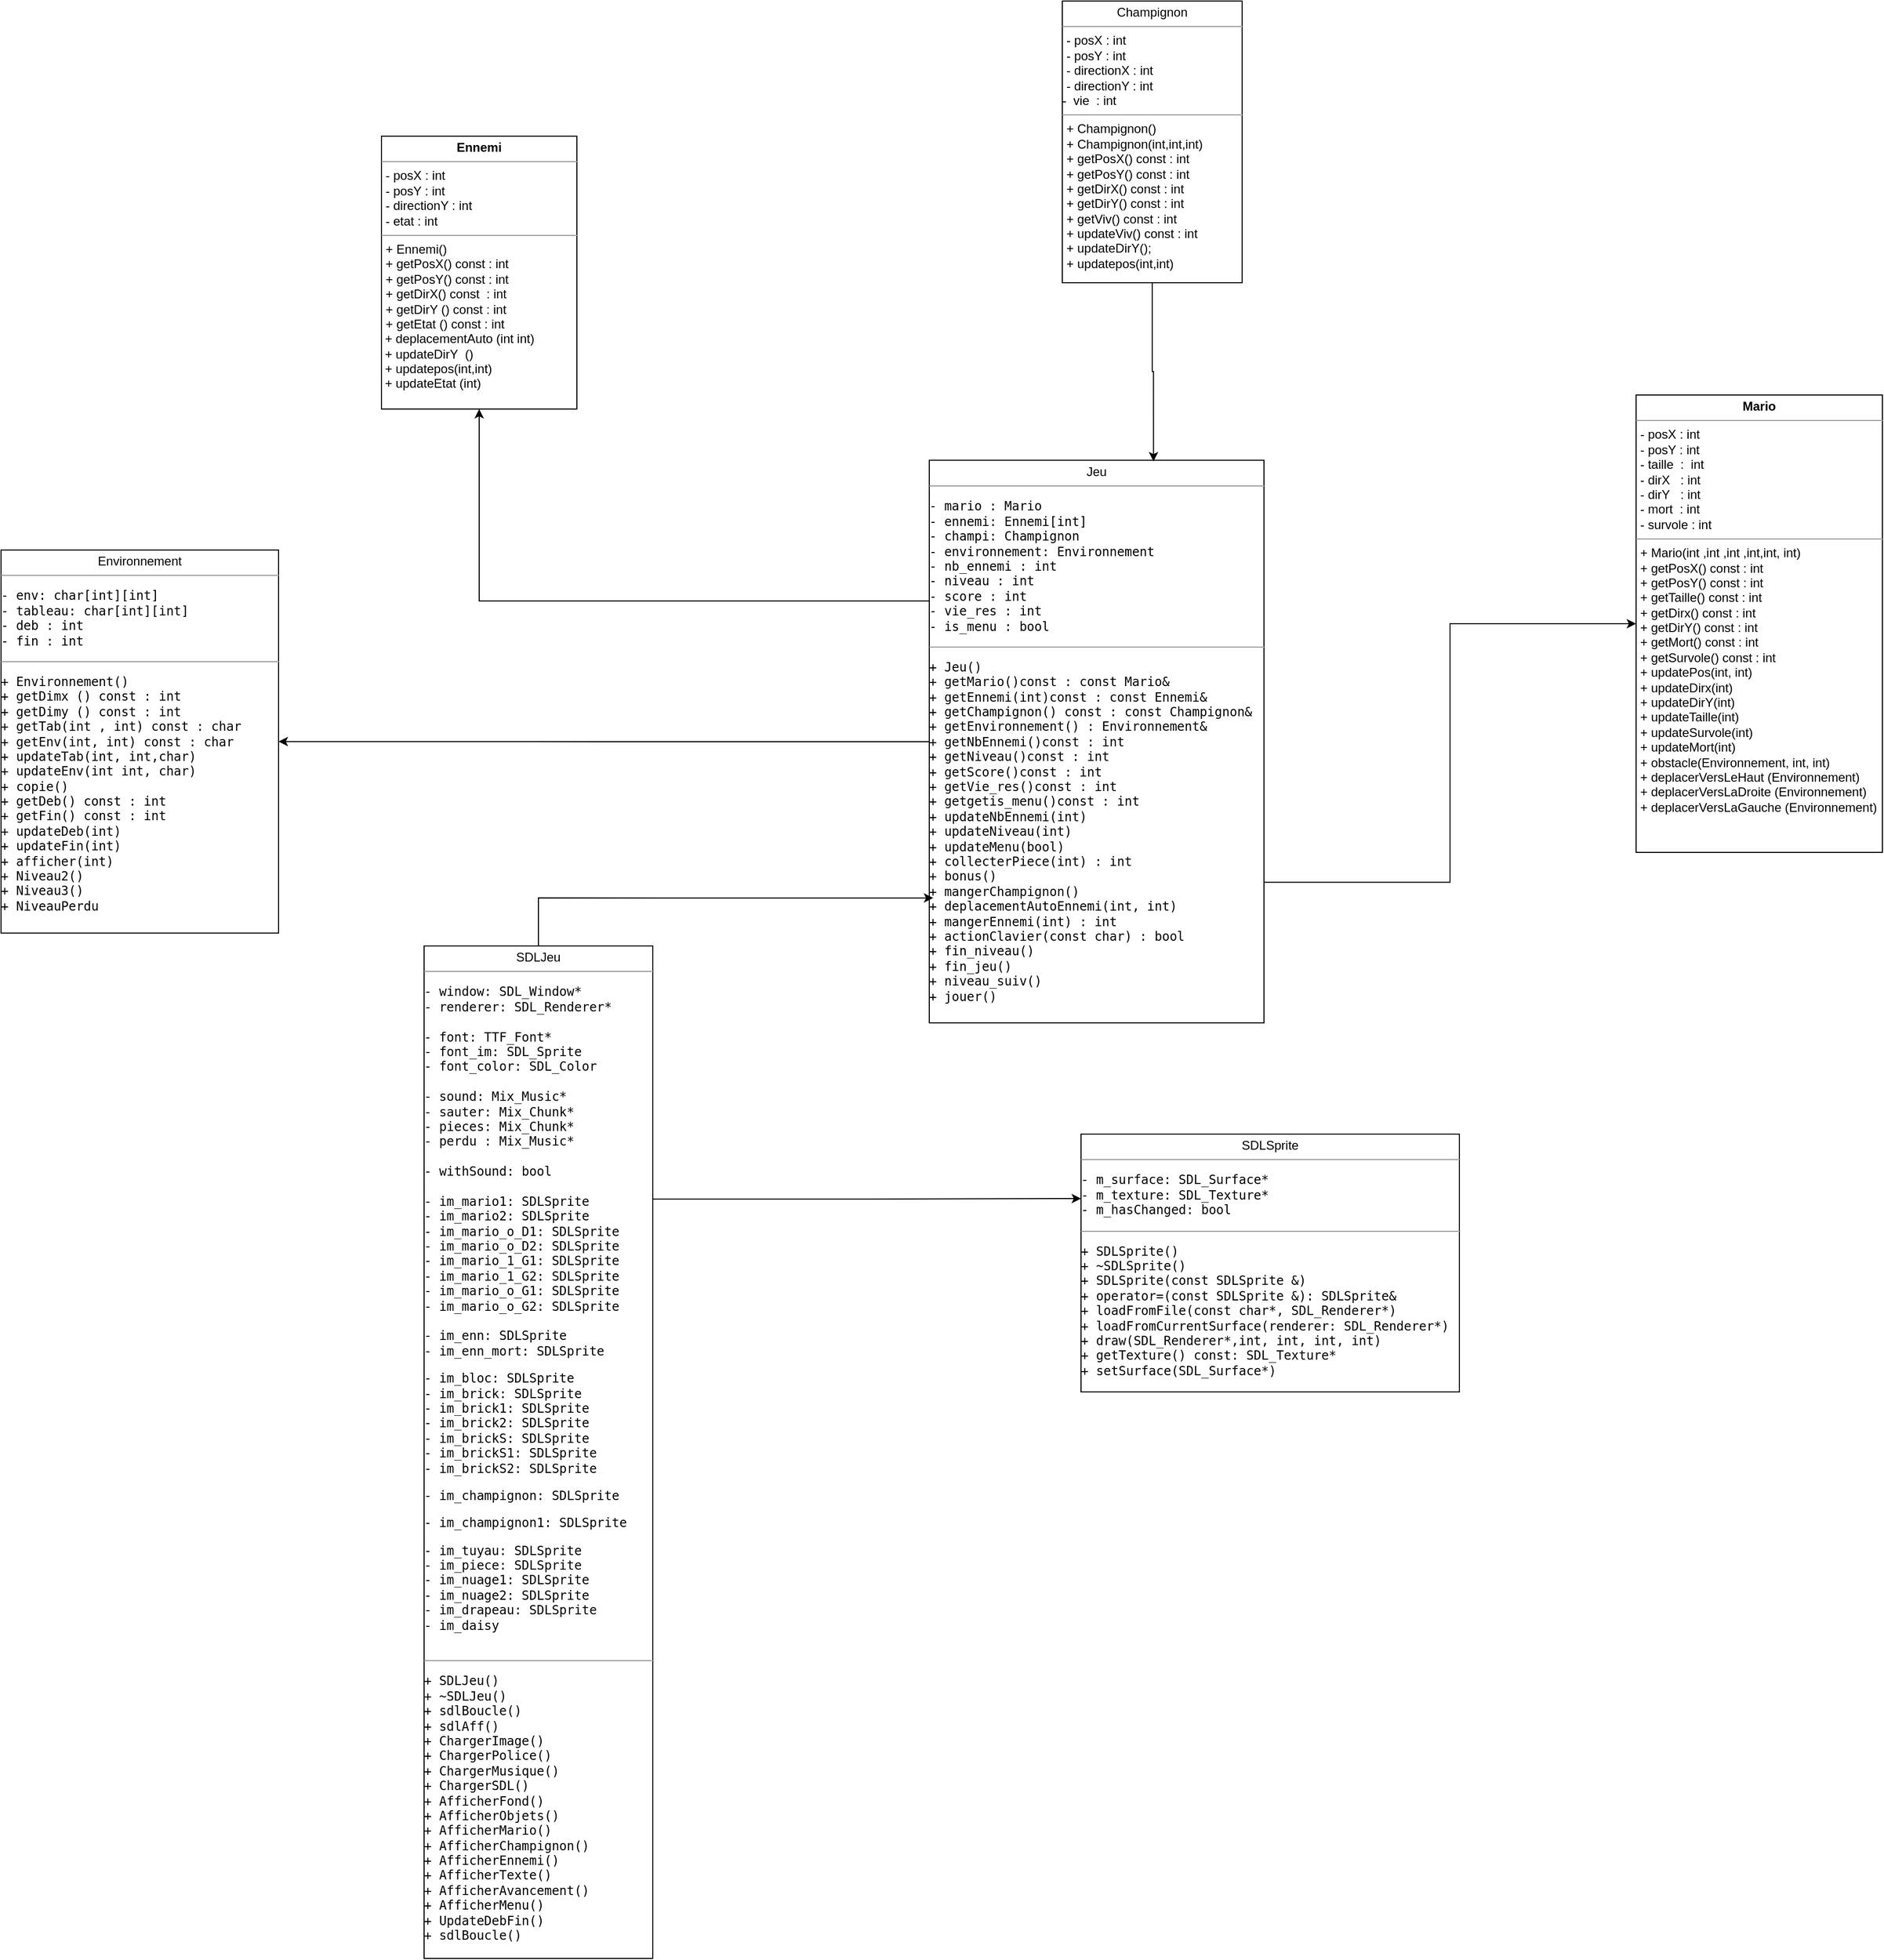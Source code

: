 <mxfile version="24.2.5" type="github">
  <diagram name="Page-1" id="KJJd6r-f0ampEKgg8GXa">
    <mxGraphModel dx="1817" dy="1783" grid="0" gridSize="10" guides="1" tooltips="1" connect="1" arrows="1" fold="1" page="0" pageScale="1" pageWidth="827" pageHeight="1169" math="0" shadow="0">
      <root>
        <mxCell id="0" />
        <mxCell id="1" parent="0" />
        <mxCell id="zBv2svlLthEIitjvXYNv-2" value="&lt;p style=&quot;margin:0px;margin-top:4px;text-align:center;&quot;&gt;&lt;b&gt;Mario&lt;/b&gt;&lt;/p&gt;&lt;hr size=&quot;1&quot;&gt;&lt;p style=&quot;margin:0px;margin-left:4px;&quot;&gt;- posX : int&lt;/p&gt;&lt;p style=&quot;margin:0px;margin-left:4px;&quot;&gt;- posY : int&lt;/p&gt;&lt;p style=&quot;margin:0px;margin-left:4px;&quot;&gt;- taille&amp;nbsp; :&amp;nbsp; int&lt;/p&gt;&lt;p style=&quot;margin:0px;margin-left:4px;&quot;&gt;- dirX&amp;nbsp;&amp;nbsp; : int &lt;br&gt;&lt;/p&gt;&lt;p style=&quot;margin:0px;margin-left:4px;&quot;&gt;- dirY&amp;nbsp;&amp;nbsp; : int &lt;br&gt;&lt;/p&gt;&lt;p style=&quot;margin:0px;margin-left:4px;&quot;&gt;- mort&amp;nbsp; : int &lt;br&gt;&lt;/p&gt;&lt;p style=&quot;margin:0px;margin-left:4px;&quot;&gt;- survole : int&lt;br&gt;&lt;/p&gt;&lt;hr size=&quot;1&quot;&gt;&lt;p style=&quot;margin:0px;margin-left:4px;&quot;&gt;+ Mario(int ,int ,int ,int,int, int)&lt;/p&gt;&lt;p style=&quot;margin:0px;margin-left:4px;&quot;&gt;+ getPosX() const : int&lt;/p&gt;&lt;p style=&quot;margin:0px;margin-left:4px;&quot;&gt;+ getPosY() const : int&lt;/p&gt;&lt;p style=&quot;margin:0px;margin-left:4px;&quot;&gt;+ getTaille() const : int&lt;br&gt;&lt;/p&gt;&lt;p style=&quot;margin:0px;margin-left:4px;&quot;&gt;+ getDirx() const : int &lt;br&gt;&lt;/p&gt;&lt;p style=&quot;margin:0px;margin-left:4px;&quot;&gt;+ getDirY() const : int &lt;br&gt;&lt;/p&gt;&lt;p style=&quot;margin:0px;margin-left:4px;&quot;&gt;&lt;span style=&quot;-webkit-text-size-adjust: auto;&quot;&gt;+ getMort() const : int&lt;/span&gt;&lt;/p&gt;&lt;p style=&quot;margin:0px;margin-left:4px;&quot;&gt;&lt;span style=&quot;-webkit-text-size-adjust: auto;&quot;&gt;+ getSurvole() const : int&lt;/span&gt;&lt;/p&gt;&lt;p style=&quot;margin:0px;margin-left:4px;&quot;&gt;&lt;span style=&quot;-webkit-text-size-adjust: auto;&quot;&gt;+ updatePos(int, int)&lt;/span&gt;&lt;/p&gt;&lt;p style=&quot;margin:0px;margin-left:4px;&quot;&gt;&lt;span style=&quot;-webkit-text-size-adjust: auto;&quot;&gt;+ updateDirx(int)&lt;br&gt;&lt;/span&gt;&lt;/p&gt;&lt;p style=&quot;margin:0px;margin-left:4px;&quot;&gt;+ updateDirY(int)&lt;/p&gt;&lt;p style=&quot;margin:0px;margin-left:4px;&quot;&gt;&lt;/p&gt;&lt;p style=&quot;margin:0px;margin-left:4px;&quot;&gt;&lt;span style=&quot;-webkit-text-size-adjust: auto;&quot;&gt;+ updateTaille(int)&lt;br&gt;&lt;/span&gt;&lt;/p&gt;&lt;p style=&quot;margin:0px;margin-left:4px;&quot;&gt;&lt;span style=&quot;-webkit-text-size-adjust: auto;&quot;&gt;+ updateSurvole(int)&lt;br&gt;&lt;/span&gt;&lt;/p&gt;&lt;p style=&quot;margin:0px;margin-left:4px;&quot;&gt;+ updateMort(int)&lt;/p&gt;&lt;p style=&quot;margin:0px;margin-left:4px;&quot;&gt;+ obstacle(Environnement, int, int)&lt;br&gt;&lt;/p&gt;&lt;p style=&quot;margin:0px;margin-left:4px;&quot;&gt;&lt;span style=&quot;-webkit-text-size-adjust: auto;&quot;&gt;+ deplacerVersLeHaut (Environnement)&lt;br&gt;&lt;/span&gt;&lt;/p&gt;&lt;p style=&quot;margin:0px;margin-left:4px;&quot;&gt;&lt;span style=&quot;-webkit-text-size-adjust: auto;&quot;&gt;+ deplacerVersLaDroite (Environnement)&lt;/span&gt;&lt;/p&gt;&lt;p style=&quot;margin:0px;margin-left:4px;&quot;&gt;&lt;span style=&quot;-webkit-text-size-adjust: auto;&quot;&gt;+ deplacerVersLaGauche (Environnement)&lt;br&gt;&lt;/span&gt;&lt;/p&gt;&lt;br&gt;&lt;p style=&quot;margin:0px;margin-left:4px;&quot;&gt;&lt;br&gt;&lt;/p&gt;&lt;p style=&quot;margin:0px;margin-left:4px;&quot;&gt;&lt;br&gt;&lt;/p&gt;" style="verticalAlign=top;align=left;overflow=fill;html=1;whiteSpace=wrap;" parent="1" vertex="1">
          <mxGeometry x="1510" y="122" width="237" height="440" as="geometry" />
        </mxCell>
        <mxCell id="zBv2svlLthEIitjvXYNv-3" value="&lt;p style=&quot;margin:0px;margin-top:4px;text-align:center;&quot;&gt;&lt;b&gt;Ennemi&lt;/b&gt;&lt;/p&gt;&lt;hr size=&quot;1&quot;&gt;&lt;p style=&quot;margin:0px;margin-left:4px;&quot;&gt;- posX : int &lt;br&gt;&lt;/p&gt;&lt;p style=&quot;margin:0px;margin-left:4px;&quot;&gt;- posY : int &lt;br&gt;&lt;/p&gt;&lt;p style=&quot;margin:0px;margin-left:4px;&quot;&gt;- directionY : int&lt;/p&gt;&lt;p style=&quot;margin:0px;margin-left:4px;&quot;&gt;- etat : int&lt;br&gt;&lt;/p&gt;&lt;hr size=&quot;1&quot;&gt;&lt;p style=&quot;margin:0px;margin-left:4px;&quot;&gt;+ Ennemi()&lt;/p&gt;&lt;p style=&quot;margin:0px;margin-left:4px;&quot;&gt;+ getPosX() const : int&lt;/p&gt;&lt;p style=&quot;margin:0px;margin-left:4px;&quot;&gt;+ getPosY() const : int&lt;/p&gt;&lt;p style=&quot;margin:0px;margin-left:4px;&quot;&gt;+ getDirX() const&amp;nbsp; : int&lt;/p&gt;&lt;p style=&quot;margin:0px;margin-left:4px;&quot;&gt;+ getDirY () const : int &lt;br&gt;&lt;/p&gt;&lt;p style=&quot;margin:0px;margin-left:4px;&quot;&gt;+ getEtat () const : int&lt;/p&gt;&lt;div&gt;&amp;nbsp;+ deplacementAuto (int int)&lt;/div&gt;&lt;div&gt;&amp;nbsp;+ updateDirY&amp;nbsp; ()&lt;/div&gt;&lt;div&gt;&amp;nbsp;+ updatepos(int,int)&lt;/div&gt;&lt;div&gt;&amp;nbsp;+ updateEtat (int)&lt;br&gt;&lt;/div&gt;&lt;p style=&quot;margin:0px;margin-left:4px;&quot;&gt;&lt;br&gt;&lt;/p&gt;" style="verticalAlign=top;align=left;overflow=fill;html=1;whiteSpace=wrap;" parent="1" vertex="1">
          <mxGeometry x="303" y="-127" width="188" height="262.5" as="geometry" />
        </mxCell>
        <mxCell id="zBv2svlLthEIitjvXYNv-16" value="&lt;p style=&quot;margin:0px;margin-top:4px;text-align:center;&quot;&gt;Champignon&lt;br&gt;&lt;/p&gt;&lt;hr size=&quot;1&quot;&gt;&lt;p style=&quot;margin:0px;margin-left:4px;&quot;&gt;- posX : int &lt;br&gt;&lt;/p&gt;&lt;p style=&quot;margin:0px;margin-left:4px;&quot;&gt;- posY : int&amp;nbsp;&lt;/p&gt;&lt;p style=&quot;margin:0px;margin-left:4px;&quot;&gt;- directionX : int&lt;/p&gt;&lt;p style=&quot;margin:0px;margin-left:4px;&quot;&gt;- directionY : int&lt;/p&gt;-&amp;nbsp; vie&amp;nbsp; : int&lt;p style=&quot;margin:0px;margin-left:4px;&quot;&gt;&lt;/p&gt;&lt;hr size=&quot;1&quot;&gt;&lt;p style=&quot;margin:0px;margin-left:4px;&quot;&gt;+ Champignon()&lt;/p&gt;&lt;p style=&quot;margin:0px;margin-left:4px;&quot;&gt;+ Champignon(int,int,int)&lt;/p&gt;&lt;p style=&quot;margin:0px;margin-left:4px;&quot;&gt;+ getPosX() const : int&lt;/p&gt;&lt;p style=&quot;margin:0px;margin-left:4px;&quot;&gt;+ getPosY() const : int &lt;br&gt;&lt;/p&gt;&lt;p style=&quot;margin:0px;margin-left:4px;&quot;&gt;+ getDirX() const : int&lt;/p&gt;&lt;p style=&quot;margin:0px;margin-left:4px;&quot;&gt;+ getDirY() const : int &lt;br&gt;&lt;/p&gt;&lt;p style=&quot;margin:0px;margin-left:4px;&quot;&gt;+ getViv() const : int&lt;/p&gt;&lt;p style=&quot;margin:0px;margin-left:4px;&quot;&gt;+ updateViv() const : int&lt;/p&gt;&lt;p style=&quot;margin:0px;margin-left:4px;&quot;&gt;+ updateDirY();&lt;/p&gt;&lt;p style=&quot;margin:0px;margin-left:4px;&quot;&gt;+ updatepos(int,int)&lt;br&gt;&lt;/p&gt;&lt;p style=&quot;margin:0px;margin-left:4px;&quot;&gt;&lt;br&gt;&lt;/p&gt;" style="verticalAlign=top;align=left;overflow=fill;html=1;whiteSpace=wrap;movable=1;resizable=1;rotatable=1;deletable=1;editable=1;locked=0;connectable=1;" parent="1" vertex="1">
          <mxGeometry x="958" y="-257" width="173" height="271" as="geometry" />
        </mxCell>
        <mxCell id="zBv2svlLthEIitjvXYNv-20" value="&lt;p style=&quot;margin:0px;margin-top:4px;text-align:center;&quot;&gt;Environnement&lt;br&gt;&lt;/p&gt;&lt;hr size=&quot;1&quot;&gt;&lt;p style=&quot;margin:0px;margin-left:4px;&quot;&gt;&lt;/p&gt;&lt;pre style=&quot;-webkit-text-size-adjust: auto;&quot;&gt;&lt;code class=&quot;!whitespace-pre hljs language-markdown&quot;&gt;&lt;pre&gt;&lt;code class=&quot;!whitespace-pre hljs language-markdown&quot;&gt;- env: char[int][int]&lt;br&gt;- tableau: char[int][int]&lt;br&gt;- deb : int&lt;br&gt;- fin : int&lt;br&gt;&lt;/code&gt;&lt;/pre&gt;&lt;/code&gt;&lt;/pre&gt;&lt;hr size=&quot;1&quot;&gt;&lt;pre style=&quot;-webkit-text-size-adjust: auto;&quot;&gt;&lt;code class=&quot;!whitespace-pre hljs language-markdown&quot;&gt;&lt;pre&gt;&lt;code class=&quot;!whitespace-pre hljs language-markdown&quot;&gt;+ Environnement()&lt;br&gt;+ getDimx () const : int&lt;br&gt;+ getDimy () const : int  &lt;br&gt;+ getTab(int , int) const : char&lt;br&gt;+ getEnv(int, int) const : char&lt;br&gt;+ updateTab(int, int,char) &lt;br&gt;+ updateEnv(int int, char)&lt;br&gt;+ copie()&lt;br&gt;+ getDeb() const : int&lt;br&gt;+ getFin() const : int&lt;br&gt;+ updateDeb(int)&lt;br&gt;+ updateFin(int)&lt;br&gt;+ afficher(int)&lt;br&gt;+ Niveau2()&lt;br&gt;+ Niveau3()&lt;br&gt;+ NiveauPerdu&lt;br&gt;&lt;/code&gt;&lt;/pre&gt;&lt;/code&gt;&lt;br&gt;&lt;/pre&gt;" style="verticalAlign=top;align=left;overflow=fill;html=1;whiteSpace=wrap;movable=1;resizable=1;rotatable=1;deletable=1;editable=1;locked=0;connectable=1;" parent="1" vertex="1">
          <mxGeometry x="-63" y="271.13" width="267" height="368.5" as="geometry" />
        </mxCell>
        <mxCell id="YrsYOrnD6e3rv8pSUdm8-2" style="edgeStyle=orthogonalEdgeStyle;rounded=0;orthogonalLoop=1;jettySize=auto;html=1;entryX=1;entryY=0.5;entryDx=0;entryDy=0;" parent="1" source="zBv2svlLthEIitjvXYNv-19" target="zBv2svlLthEIitjvXYNv-20" edge="1">
          <mxGeometry relative="1" as="geometry" />
        </mxCell>
        <mxCell id="YrsYOrnD6e3rv8pSUdm8-9" style="edgeStyle=orthogonalEdgeStyle;rounded=0;orthogonalLoop=1;jettySize=auto;html=1;exitX=0;exitY=0.25;exitDx=0;exitDy=0;" parent="1" source="zBv2svlLthEIitjvXYNv-19" target="zBv2svlLthEIitjvXYNv-3" edge="1">
          <mxGeometry relative="1" as="geometry">
            <mxPoint x="537" y="133.333" as="targetPoint" />
          </mxGeometry>
        </mxCell>
        <mxCell id="YrsYOrnD6e3rv8pSUdm8-11" style="edgeStyle=orthogonalEdgeStyle;rounded=0;orthogonalLoop=1;jettySize=auto;html=1;exitX=1;exitY=0.75;exitDx=0;exitDy=0;entryX=0;entryY=0.5;entryDx=0;entryDy=0;" parent="1" source="zBv2svlLthEIitjvXYNv-19" target="zBv2svlLthEIitjvXYNv-2" edge="1">
          <mxGeometry relative="1" as="geometry" />
        </mxCell>
        <mxCell id="zBv2svlLthEIitjvXYNv-19" value="&lt;p style=&quot;margin:0px;margin-top:4px;text-align:center;&quot;&gt;Jeu&lt;/p&gt;&lt;hr size=&quot;1&quot;&gt;&lt;p style=&quot;margin:0px;margin-left:4px;&quot;&gt;&lt;/p&gt;&lt;pre style=&quot;-webkit-text-size-adjust: auto;&quot;&gt;&lt;code class=&quot;!whitespace-pre hljs language-markdown&quot;&gt;- mario : Mario &lt;br&gt;- ennemi: Ennemi[int] &lt;br&gt;- champi: Champignon&lt;br&gt;- environnement: Environnement&lt;br&gt;- nb_ennemi : int&lt;br&gt;- niveau : int&lt;br&gt;- score : int &lt;br&gt;- vie_res : int &lt;br&gt;- is_menu : bool &lt;br&gt;&lt;/code&gt;&lt;/pre&gt;&lt;hr size=&quot;1&quot;&gt;&lt;pre style=&quot;-webkit-text-size-adjust: auto;&quot;&gt;&lt;code class=&quot;!whitespace-pre hljs language-markdown&quot;&gt;+ Jeu()&lt;br&gt;+ getMario()const : const Mario&amp;amp;&lt;br&gt;+ getEnnemi(int)const : const Ennemi&amp;amp;&lt;br&gt;+ getChampignon() const : const Champignon&amp;amp;&lt;br&gt;+ getEnvironnement() : Environnement&amp;amp;&lt;br&gt;+ getNbEnnemi()const : int&lt;br&gt;+ getNiveau()const : int&lt;br&gt;+ getScore()const : int&lt;br&gt;+ getVie_res()const : int&lt;br&gt;+ getgetis_menu()const : int&lt;br&gt;+ updateNbEnnemi(int)&lt;br&gt;+ updateNiveau(int) &lt;/code&gt;&lt;br&gt;+ updateMenu(bool)&lt;br&gt;+ collecterPiece(int) : int&lt;br&gt;+ bonus()&lt;br&gt;+ mangerChampignon()&lt;br&gt;+ deplacementAutoEnnemi(int, int)&lt;br&gt;+ mangerEnnemi(int) : int&lt;br&gt;+ actionClavier(const char) : bool&lt;br&gt;+ fin_niveau()&lt;br&gt;+ fin_jeu()&lt;br&gt;+ niveau_suiv()&lt;br&gt;+ jouer() &lt;br&gt;&lt;br&gt;&lt;/pre&gt;" style="verticalAlign=top;align=left;overflow=fill;html=1;whiteSpace=wrap;movable=1;resizable=1;rotatable=1;deletable=1;editable=1;locked=0;connectable=1;" parent="1" vertex="1">
          <mxGeometry x="830" y="184.75" width="322" height="541.25" as="geometry" />
        </mxCell>
        <mxCell id="zBv2svlLthEIitjvXYNv-26" value="&lt;p style=&quot;margin:0px;margin-top:4px;text-align:center;&quot;&gt;SDLSprite&lt;br&gt;&lt;/p&gt;&lt;hr size=&quot;1&quot;&gt;&lt;p style=&quot;margin:0px;margin-left:4px;&quot;&gt;&lt;/p&gt;&lt;pre style=&quot;-webkit-text-size-adjust: auto;&quot;&gt;&lt;code class=&quot;!whitespace-pre hljs language-markdown&quot;&gt;&lt;pre&gt;&lt;code class=&quot;!whitespace-pre hljs language-markdown&quot;&gt;&lt;pre&gt;&lt;code class=&quot;!whitespace-pre hljs language-markdown&quot;&gt;- &lt;/code&gt;&lt;code class=&quot;!whitespace-pre hljs language-plaintext&quot;&gt;m_surface: SDL_Surface* &lt;br&gt;- m_texture: SDL_Texture* &lt;br&gt;- m_hasChanged: bool&lt;br&gt;&lt;/code&gt;&lt;/pre&gt;&lt;/code&gt;&lt;/pre&gt;&lt;/code&gt;&lt;/pre&gt;&lt;hr size=&quot;1&quot;&gt;&lt;pre style=&quot;-webkit-text-size-adjust: auto;&quot;&gt;&lt;code class=&quot;!whitespace-pre hljs language-plaintext&quot;&gt;+ SDLSprite()&lt;br&gt;+ ~SDLSprite()&lt;br&gt;+ SDLSprite(const SDLSprite &amp;amp;) &lt;br&gt;+ operator=(const SDLSprite &amp;amp;): SDLSprite&amp;amp;&lt;br&gt;+ loadFromFile(const char*, SDL_Renderer*)&lt;br&gt;+ loadFromCurrentSurface(renderer: SDL_Renderer*) &lt;br&gt;+ draw(SDL_Renderer*,int, int, int, int)&lt;br&gt;+ getTexture() const: SDL_Texture*&lt;br&gt;+ setSurface(SDL_Surface*)&lt;/code&gt;&lt;/pre&gt;" style="verticalAlign=top;align=left;overflow=fill;html=1;whiteSpace=wrap;movable=1;resizable=1;rotatable=1;deletable=1;editable=1;locked=0;connectable=1;" parent="1" vertex="1">
          <mxGeometry x="976" y="833" width="364" height="248" as="geometry" />
        </mxCell>
        <mxCell id="YrsYOrnD6e3rv8pSUdm8-7" style="edgeStyle=orthogonalEdgeStyle;rounded=0;orthogonalLoop=1;jettySize=auto;html=1;entryX=0.012;entryY=0.778;entryDx=0;entryDy=0;entryPerimeter=0;exitX=0.5;exitY=0;exitDx=0;exitDy=0;" parent="1" source="zBv2svlLthEIitjvXYNv-35" target="zBv2svlLthEIitjvXYNv-19" edge="1">
          <mxGeometry relative="1" as="geometry">
            <mxPoint x="294.333" y="633.333" as="targetPoint" />
            <mxPoint x="440" y="606" as="sourcePoint" />
          </mxGeometry>
        </mxCell>
        <mxCell id="PB2mVxsteP8FYriOPn4n-11" style="edgeStyle=orthogonalEdgeStyle;rounded=0;orthogonalLoop=1;jettySize=auto;html=1;exitX=1;exitY=0.25;exitDx=0;exitDy=0;entryX=0;entryY=0.25;entryDx=0;entryDy=0;" edge="1" parent="1" source="zBv2svlLthEIitjvXYNv-35" target="zBv2svlLthEIitjvXYNv-26">
          <mxGeometry relative="1" as="geometry" />
        </mxCell>
        <mxCell id="zBv2svlLthEIitjvXYNv-35" value="&lt;p style=&quot;margin:0px;margin-top:4px;text-align:center;&quot;&gt;SDLJeu&lt;br&gt;&lt;/p&gt;&lt;hr size=&quot;1&quot;&gt;&lt;p style=&quot;margin:0px;margin-left:4px;&quot;&gt;&lt;/p&gt;&lt;pre style=&quot;-webkit-text-size-adjust: auto;&quot;&gt;&lt;code class=&quot;!whitespace-pre hljs language-markdown&quot;&gt;&lt;pre&gt;&lt;code class=&quot;!whitespace-pre hljs language-markdown&quot;&gt;&lt;pre&gt;&lt;code class=&quot;!whitespace-pre hljs language-markdown&quot;&gt;-&lt;/code&gt;&lt;code class=&quot;!whitespace-pre hljs language-plaintext&quot;&gt; window: SDL_Window*&lt;br&gt;- renderer: SDL_Renderer*&lt;br&gt;&lt;br&gt;- font: TTF_Font*&lt;br&gt;- font_im: SDL_Sprite&lt;br&gt;- font_color: SDL_Color&lt;br&gt;&lt;br&gt;- sound: Mix_Music*&lt;br&gt;- sauter: Mix_Chunk*&lt;br&gt;- pieces: &lt;/code&gt;Mix_Chunk*&lt;br&gt;- perdu : Mix_Music&lt;code class=&quot;!whitespace-pre hljs language-plaintext&quot;&gt;*&lt;br&gt;&lt;br&gt;- withSound: bool&lt;br&gt;&lt;br&gt;- im_mario1: SDLSprite&lt;br&gt;- im_mario2: SDLSprite&lt;br&gt;- im_mario_o_D1: SDLSprite&lt;br&gt;- im_mario_o_D2: SDLSprite&lt;br&gt;- im_mario_1_G1: SDLSprite&lt;br&gt;- im_mario_1_G2: SDLSprite&lt;br&gt;- im_mario_o_G1: SDLSprite&lt;br&gt;- im_mario_o_G2: SDLSprite&lt;br&gt;&lt;br&gt;- im_enn: SDLSprite&lt;br&gt;- im_enn_mort: SDLSprite&lt;br&gt;&lt;/code&gt;&lt;code class=&quot;!whitespace-pre hljs language-markdown&quot;&gt;&lt;pre&gt;&lt;code class=&quot;!whitespace-pre hljs language-markdown&quot;&gt;&lt;pre&gt;&lt;code class=&quot;!whitespace-pre hljs language-plaintext&quot;&gt;- im_bloc: SDLSprite&lt;br&gt;- im_brick: SDLSprite&lt;br&gt;- im_brick1: SDLSprite&lt;br&gt;- im_brick2: SDLSprite&lt;br&gt;&lt;/code&gt;&lt;code class=&quot;!whitespace-pre hljs language-plaintext&quot;&gt;- im_brickS: SDLSprite&lt;br&gt;&lt;/code&gt;&lt;code class=&quot;!whitespace-pre hljs language-plaintext&quot;&gt;- im_brickS1: SDLSprite&lt;br&gt;- im_brickS2: SDLSprite&lt;/code&gt;&lt;/pre&gt;&lt;/code&gt;&lt;/pre&gt;&lt;/code&gt;&lt;code class=&quot;!whitespace-pre hljs language-plaintext&quot;&gt;- im_champignon: SDLSprite&lt;/code&gt;&lt;code class=&quot;!whitespace-pre hljs language-markdown&quot;&gt;&lt;pre&gt;&lt;code class=&quot;!whitespace-pre hljs language-markdown&quot;&gt;&lt;pre&gt;&lt;code class=&quot;!whitespace-pre hljs language-plaintext&quot;&gt;- im_champignon1: SDLSprite&lt;/code&gt;&lt;/pre&gt;&lt;/code&gt;&lt;/pre&gt;&lt;/code&gt;&lt;code class=&quot;!whitespace-pre hljs language-plaintext&quot;&gt;- im_tuyau: SDLSprite&lt;br&gt;- im_piece: SDLSprite&lt;br&gt;- im_nuage1: SDLSprite&lt;br&gt;- im_nuage2: SDLSprite&lt;br&gt;- im_drapeau: SDLSprite&lt;br&gt;- im_daisy&lt;br&gt;&lt;br&gt;&lt;/code&gt;&lt;/pre&gt;&lt;/code&gt;&lt;/pre&gt;&lt;/code&gt;&lt;/pre&gt;&lt;hr size=&quot;1&quot;&gt;&lt;pre style=&quot;-webkit-text-size-adjust: auto;&quot;&gt;&lt;code class=&quot;!whitespace-pre hljs language-plaintext&quot;&gt;+ SDLJeu()&lt;br&gt;+ ~SDLJeu()&lt;br&gt;+ sdlBoucle()&lt;br&gt;+ sdlAff()&lt;br&gt;+ ChargerImage()&lt;br&gt;+ ChargerPolice()&lt;br&gt;+ ChargerMusique()&lt;br&gt;+ ChargerSDL()&lt;br&gt;+ AfficherFond()&lt;br&gt;+ AfficherObjets()&lt;br&gt;+ AfficherMario()&lt;br&gt;+ AfficherChampignon()&lt;br&gt;+ AfficherEnnemi()&lt;br&gt;+ AfficherTexte()&lt;br&gt;+ AfficherAvancement()&lt;br&gt;+ AfficherMenu()&lt;br&gt;+ UpdateDebFin()&lt;br&gt;+ sdlBoucle()&lt;br&gt;&lt;/code&gt;&lt;/pre&gt;" style="verticalAlign=top;align=left;overflow=fill;html=1;whiteSpace=wrap;movable=1;resizable=1;rotatable=1;deletable=1;editable=1;locked=0;connectable=1;" parent="1" vertex="1">
          <mxGeometry x="344" y="652" width="220" height="974" as="geometry" />
        </mxCell>
        <mxCell id="PB2mVxsteP8FYriOPn4n-4" style="edgeStyle=orthogonalEdgeStyle;rounded=0;orthogonalLoop=1;jettySize=auto;html=1;exitX=0.5;exitY=1;exitDx=0;exitDy=0;" edge="1" parent="1" source="zBv2svlLthEIitjvXYNv-2" target="zBv2svlLthEIitjvXYNv-2">
          <mxGeometry relative="1" as="geometry" />
        </mxCell>
        <mxCell id="PB2mVxsteP8FYriOPn4n-12" style="edgeStyle=orthogonalEdgeStyle;rounded=0;orthogonalLoop=1;jettySize=auto;html=1;exitX=0.5;exitY=1;exitDx=0;exitDy=0;entryX=0.67;entryY=0.002;entryDx=0;entryDy=0;entryPerimeter=0;" edge="1" parent="1" source="zBv2svlLthEIitjvXYNv-16" target="zBv2svlLthEIitjvXYNv-19">
          <mxGeometry relative="1" as="geometry" />
        </mxCell>
      </root>
    </mxGraphModel>
  </diagram>
</mxfile>
